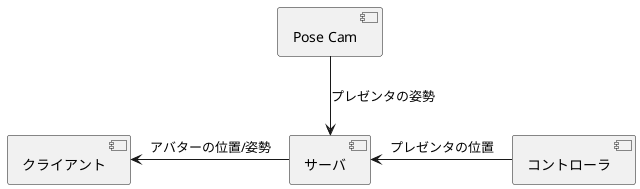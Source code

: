 @startuml 2_controlAvatar

component サーバ as server
component コントローラ as controller
component "Pose Cam" as poseAi
component クライアント as client

server <-u- poseAi : プレゼンタの姿勢
server -l-> client : アバターの位置/姿勢
server <-r- controller : プレゼンタの位置

@enduml